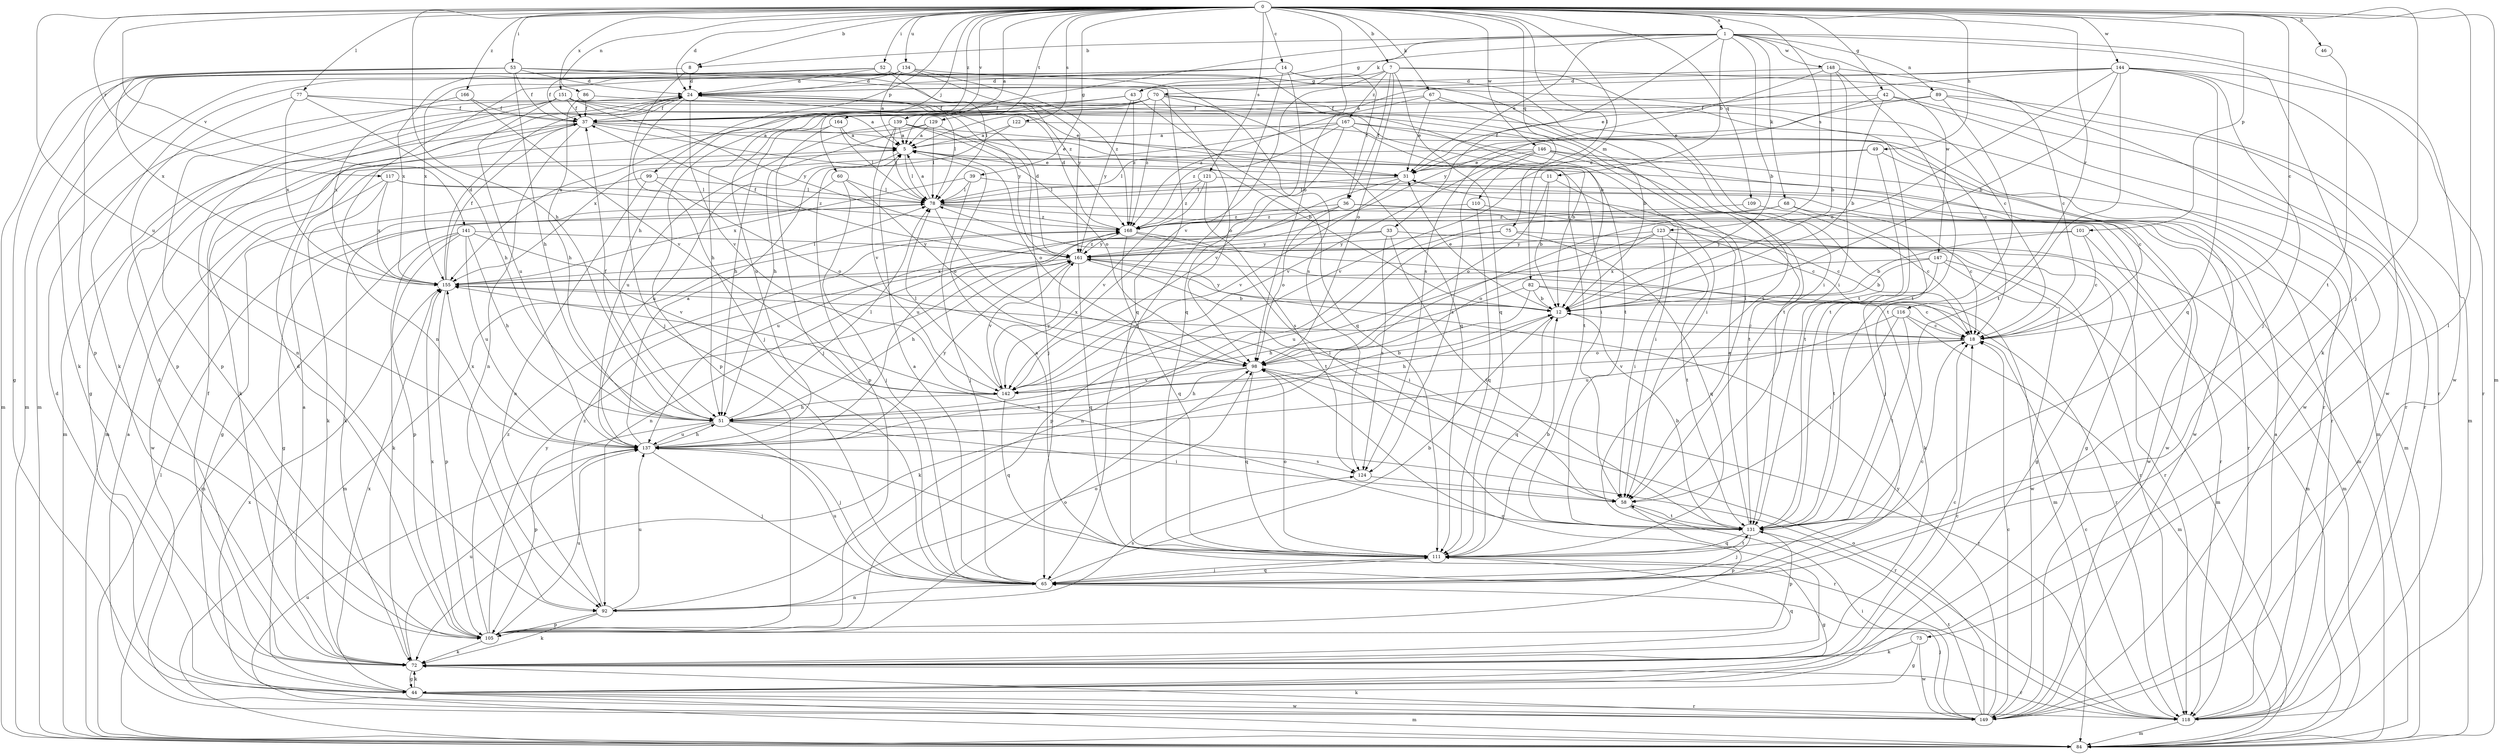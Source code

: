 strict digraph  {
0;
1;
5;
7;
8;
11;
12;
14;
18;
24;
31;
33;
36;
37;
39;
42;
43;
44;
46;
49;
51;
52;
53;
58;
60;
65;
67;
68;
70;
72;
73;
75;
77;
78;
82;
84;
86;
89;
92;
98;
99;
101;
105;
109;
110;
111;
116;
117;
118;
121;
122;
123;
124;
129;
131;
134;
137;
139;
141;
142;
144;
146;
147;
148;
149;
151;
155;
161;
164;
166;
167;
168;
0 -> 1  [label=a];
0 -> 5  [label=a];
0 -> 7  [label=b];
0 -> 8  [label=b];
0 -> 14  [label=c];
0 -> 18  [label=c];
0 -> 24  [label=d];
0 -> 39  [label=g];
0 -> 42  [label=g];
0 -> 46  [label=h];
0 -> 49  [label=h];
0 -> 51  [label=h];
0 -> 52  [label=i];
0 -> 53  [label=i];
0 -> 60  [label=j];
0 -> 65  [label=j];
0 -> 67  [label=k];
0 -> 73  [label=l];
0 -> 75  [label=l];
0 -> 77  [label=l];
0 -> 82  [label=m];
0 -> 84  [label=m];
0 -> 86  [label=n];
0 -> 98  [label=o];
0 -> 99  [label=p];
0 -> 101  [label=p];
0 -> 109  [label=q];
0 -> 110  [label=q];
0 -> 116  [label=r];
0 -> 117  [label=r];
0 -> 121  [label=s];
0 -> 122  [label=s];
0 -> 123  [label=s];
0 -> 129  [label=t];
0 -> 134  [label=u];
0 -> 137  [label=u];
0 -> 139  [label=v];
0 -> 141  [label=v];
0 -> 144  [label=w];
0 -> 146  [label=w];
0 -> 151  [label=x];
0 -> 164  [label=z];
0 -> 166  [label=z];
1 -> 8  [label=b];
1 -> 11  [label=b];
1 -> 12  [label=b];
1 -> 31  [label=e];
1 -> 33  [label=f];
1 -> 43  [label=g];
1 -> 51  [label=h];
1 -> 68  [label=k];
1 -> 70  [label=k];
1 -> 72  [label=k];
1 -> 89  [label=n];
1 -> 147  [label=w];
1 -> 148  [label=w];
1 -> 149  [label=w];
5 -> 31  [label=e];
5 -> 78  [label=l];
5 -> 98  [label=o];
5 -> 137  [label=u];
7 -> 36  [label=f];
7 -> 43  [label=g];
7 -> 98  [label=o];
7 -> 111  [label=q];
7 -> 118  [label=r];
7 -> 131  [label=t];
7 -> 142  [label=v];
7 -> 167  [label=z];
8 -> 24  [label=d];
8 -> 44  [label=g];
8 -> 65  [label=j];
11 -> 12  [label=b];
11 -> 58  [label=i];
11 -> 78  [label=l];
11 -> 98  [label=o];
12 -> 18  [label=c];
12 -> 31  [label=e];
12 -> 51  [label=h];
12 -> 111  [label=q];
12 -> 161  [label=y];
14 -> 24  [label=d];
14 -> 36  [label=f];
14 -> 58  [label=i];
14 -> 65  [label=j];
14 -> 92  [label=n];
14 -> 111  [label=q];
14 -> 155  [label=x];
18 -> 98  [label=o];
18 -> 142  [label=v];
18 -> 155  [label=x];
24 -> 37  [label=f];
24 -> 44  [label=g];
24 -> 65  [label=j];
24 -> 78  [label=l];
24 -> 142  [label=v];
24 -> 161  [label=y];
31 -> 78  [label=l];
31 -> 84  [label=m];
31 -> 137  [label=u];
31 -> 142  [label=v];
33 -> 44  [label=g];
33 -> 92  [label=n];
33 -> 124  [label=s];
33 -> 131  [label=t];
33 -> 161  [label=y];
36 -> 44  [label=g];
36 -> 98  [label=o];
36 -> 137  [label=u];
36 -> 149  [label=w];
36 -> 168  [label=z];
37 -> 5  [label=a];
37 -> 12  [label=b];
37 -> 58  [label=i];
37 -> 72  [label=k];
37 -> 84  [label=m];
37 -> 92  [label=n];
39 -> 65  [label=j];
39 -> 78  [label=l];
39 -> 149  [label=w];
39 -> 155  [label=x];
42 -> 12  [label=b];
42 -> 37  [label=f];
42 -> 118  [label=r];
42 -> 149  [label=w];
42 -> 161  [label=y];
43 -> 37  [label=f];
43 -> 105  [label=p];
43 -> 111  [label=q];
43 -> 161  [label=y];
43 -> 168  [label=z];
44 -> 18  [label=c];
44 -> 24  [label=d];
44 -> 72  [label=k];
44 -> 84  [label=m];
44 -> 118  [label=r];
44 -> 149  [label=w];
44 -> 155  [label=x];
46 -> 131  [label=t];
49 -> 18  [label=c];
49 -> 31  [label=e];
49 -> 131  [label=t];
49 -> 142  [label=v];
51 -> 37  [label=f];
51 -> 58  [label=i];
51 -> 65  [label=j];
51 -> 78  [label=l];
51 -> 105  [label=p];
51 -> 118  [label=r];
51 -> 137  [label=u];
52 -> 12  [label=b];
52 -> 18  [label=c];
52 -> 24  [label=d];
52 -> 37  [label=f];
52 -> 72  [label=k];
52 -> 78  [label=l];
52 -> 84  [label=m];
53 -> 24  [label=d];
53 -> 37  [label=f];
53 -> 51  [label=h];
53 -> 84  [label=m];
53 -> 105  [label=p];
53 -> 111  [label=q];
53 -> 124  [label=s];
53 -> 155  [label=x];
53 -> 168  [label=z];
58 -> 78  [label=l];
58 -> 105  [label=p];
58 -> 131  [label=t];
60 -> 65  [label=j];
60 -> 72  [label=k];
60 -> 78  [label=l];
60 -> 98  [label=o];
65 -> 5  [label=a];
65 -> 12  [label=b];
65 -> 18  [label=c];
65 -> 92  [label=n];
65 -> 111  [label=q];
65 -> 137  [label=u];
67 -> 12  [label=b];
67 -> 31  [label=e];
67 -> 37  [label=f];
67 -> 131  [label=t];
67 -> 168  [label=z];
68 -> 18  [label=c];
68 -> 65  [label=j];
68 -> 105  [label=p];
68 -> 168  [label=z];
70 -> 37  [label=f];
70 -> 51  [label=h];
70 -> 98  [label=o];
70 -> 111  [label=q];
70 -> 118  [label=r];
70 -> 131  [label=t];
70 -> 137  [label=u];
70 -> 155  [label=x];
70 -> 168  [label=z];
72 -> 5  [label=a];
72 -> 18  [label=c];
72 -> 24  [label=d];
72 -> 37  [label=f];
72 -> 44  [label=g];
72 -> 98  [label=o];
72 -> 111  [label=q];
72 -> 118  [label=r];
72 -> 137  [label=u];
73 -> 44  [label=g];
73 -> 72  [label=k];
73 -> 149  [label=w];
75 -> 92  [label=n];
75 -> 111  [label=q];
75 -> 118  [label=r];
75 -> 161  [label=y];
77 -> 37  [label=f];
77 -> 51  [label=h];
77 -> 58  [label=i];
77 -> 105  [label=p];
77 -> 155  [label=x];
78 -> 5  [label=a];
78 -> 18  [label=c];
78 -> 44  [label=g];
78 -> 118  [label=r];
78 -> 131  [label=t];
78 -> 168  [label=z];
82 -> 12  [label=b];
82 -> 18  [label=c];
82 -> 51  [label=h];
82 -> 72  [label=k];
82 -> 118  [label=r];
84 -> 78  [label=l];
84 -> 137  [label=u];
86 -> 37  [label=f];
86 -> 51  [label=h];
86 -> 131  [label=t];
89 -> 31  [label=e];
89 -> 37  [label=f];
89 -> 84  [label=m];
89 -> 118  [label=r];
89 -> 131  [label=t];
92 -> 72  [label=k];
92 -> 98  [label=o];
92 -> 105  [label=p];
92 -> 124  [label=s];
92 -> 137  [label=u];
92 -> 168  [label=z];
98 -> 51  [label=h];
98 -> 111  [label=q];
98 -> 118  [label=r];
98 -> 142  [label=v];
99 -> 44  [label=g];
99 -> 78  [label=l];
99 -> 92  [label=n];
99 -> 98  [label=o];
101 -> 12  [label=b];
101 -> 18  [label=c];
101 -> 84  [label=m];
101 -> 161  [label=y];
105 -> 24  [label=d];
105 -> 72  [label=k];
105 -> 98  [label=o];
105 -> 137  [label=u];
105 -> 155  [label=x];
105 -> 161  [label=y];
105 -> 168  [label=z];
109 -> 18  [label=c];
109 -> 168  [label=z];
110 -> 18  [label=c];
110 -> 111  [label=q];
110 -> 168  [label=z];
111 -> 5  [label=a];
111 -> 12  [label=b];
111 -> 44  [label=g];
111 -> 65  [label=j];
111 -> 98  [label=o];
111 -> 131  [label=t];
116 -> 18  [label=c];
116 -> 58  [label=i];
116 -> 84  [label=m];
116 -> 131  [label=t];
116 -> 137  [label=u];
117 -> 72  [label=k];
117 -> 78  [label=l];
117 -> 149  [label=w];
117 -> 155  [label=x];
117 -> 168  [label=z];
118 -> 5  [label=a];
118 -> 18  [label=c];
118 -> 84  [label=m];
121 -> 78  [label=l];
121 -> 118  [label=r];
121 -> 124  [label=s];
121 -> 142  [label=v];
121 -> 168  [label=z];
122 -> 5  [label=a];
122 -> 105  [label=p];
122 -> 118  [label=r];
123 -> 58  [label=i];
123 -> 84  [label=m];
123 -> 98  [label=o];
123 -> 131  [label=t];
123 -> 137  [label=u];
123 -> 161  [label=y];
124 -> 58  [label=i];
129 -> 5  [label=a];
129 -> 51  [label=h];
129 -> 65  [label=j];
129 -> 78  [label=l];
129 -> 84  [label=m];
131 -> 12  [label=b];
131 -> 31  [label=e];
131 -> 65  [label=j];
131 -> 105  [label=p];
131 -> 111  [label=q];
131 -> 155  [label=x];
134 -> 5  [label=a];
134 -> 24  [label=d];
134 -> 72  [label=k];
134 -> 84  [label=m];
134 -> 131  [label=t];
134 -> 155  [label=x];
134 -> 161  [label=y];
134 -> 168  [label=z];
137 -> 5  [label=a];
137 -> 51  [label=h];
137 -> 65  [label=j];
137 -> 118  [label=r];
137 -> 124  [label=s];
137 -> 155  [label=x];
137 -> 161  [label=y];
139 -> 5  [label=a];
139 -> 31  [label=e];
139 -> 78  [label=l];
139 -> 98  [label=o];
139 -> 131  [label=t];
139 -> 137  [label=u];
139 -> 142  [label=v];
141 -> 51  [label=h];
141 -> 72  [label=k];
141 -> 84  [label=m];
141 -> 105  [label=p];
141 -> 137  [label=u];
141 -> 142  [label=v];
141 -> 161  [label=y];
142 -> 12  [label=b];
142 -> 51  [label=h];
142 -> 78  [label=l];
142 -> 111  [label=q];
142 -> 161  [label=y];
144 -> 5  [label=a];
144 -> 12  [label=b];
144 -> 24  [label=d];
144 -> 31  [label=e];
144 -> 65  [label=j];
144 -> 98  [label=o];
144 -> 111  [label=q];
144 -> 118  [label=r];
144 -> 131  [label=t];
144 -> 149  [label=w];
146 -> 31  [label=e];
146 -> 78  [label=l];
146 -> 84  [label=m];
146 -> 124  [label=s];
146 -> 131  [label=t];
146 -> 142  [label=v];
146 -> 149  [label=w];
147 -> 12  [label=b];
147 -> 84  [label=m];
147 -> 131  [label=t];
147 -> 149  [label=w];
147 -> 155  [label=x];
148 -> 12  [label=b];
148 -> 18  [label=c];
148 -> 24  [label=d];
148 -> 58  [label=i];
148 -> 124  [label=s];
148 -> 131  [label=t];
149 -> 5  [label=a];
149 -> 18  [label=c];
149 -> 58  [label=i];
149 -> 65  [label=j];
149 -> 72  [label=k];
149 -> 98  [label=o];
149 -> 131  [label=t];
149 -> 155  [label=x];
149 -> 161  [label=y];
151 -> 5  [label=a];
151 -> 18  [label=c];
151 -> 31  [label=e];
151 -> 37  [label=f];
151 -> 92  [label=n];
151 -> 137  [label=u];
151 -> 155  [label=x];
151 -> 161  [label=y];
155 -> 12  [label=b];
155 -> 24  [label=d];
155 -> 37  [label=f];
155 -> 78  [label=l];
155 -> 105  [label=p];
161 -> 24  [label=d];
161 -> 37  [label=f];
161 -> 51  [label=h];
161 -> 58  [label=i];
161 -> 84  [label=m];
161 -> 111  [label=q];
161 -> 142  [label=v];
161 -> 155  [label=x];
161 -> 168  [label=z];
164 -> 5  [label=a];
164 -> 51  [label=h];
164 -> 65  [label=j];
164 -> 78  [label=l];
166 -> 37  [label=f];
166 -> 105  [label=p];
166 -> 142  [label=v];
167 -> 5  [label=a];
167 -> 12  [label=b];
167 -> 58  [label=i];
167 -> 84  [label=m];
167 -> 142  [label=v];
167 -> 155  [label=x];
167 -> 168  [label=z];
168 -> 24  [label=d];
168 -> 72  [label=k];
168 -> 84  [label=m];
168 -> 111  [label=q];
168 -> 118  [label=r];
168 -> 161  [label=y];
}
